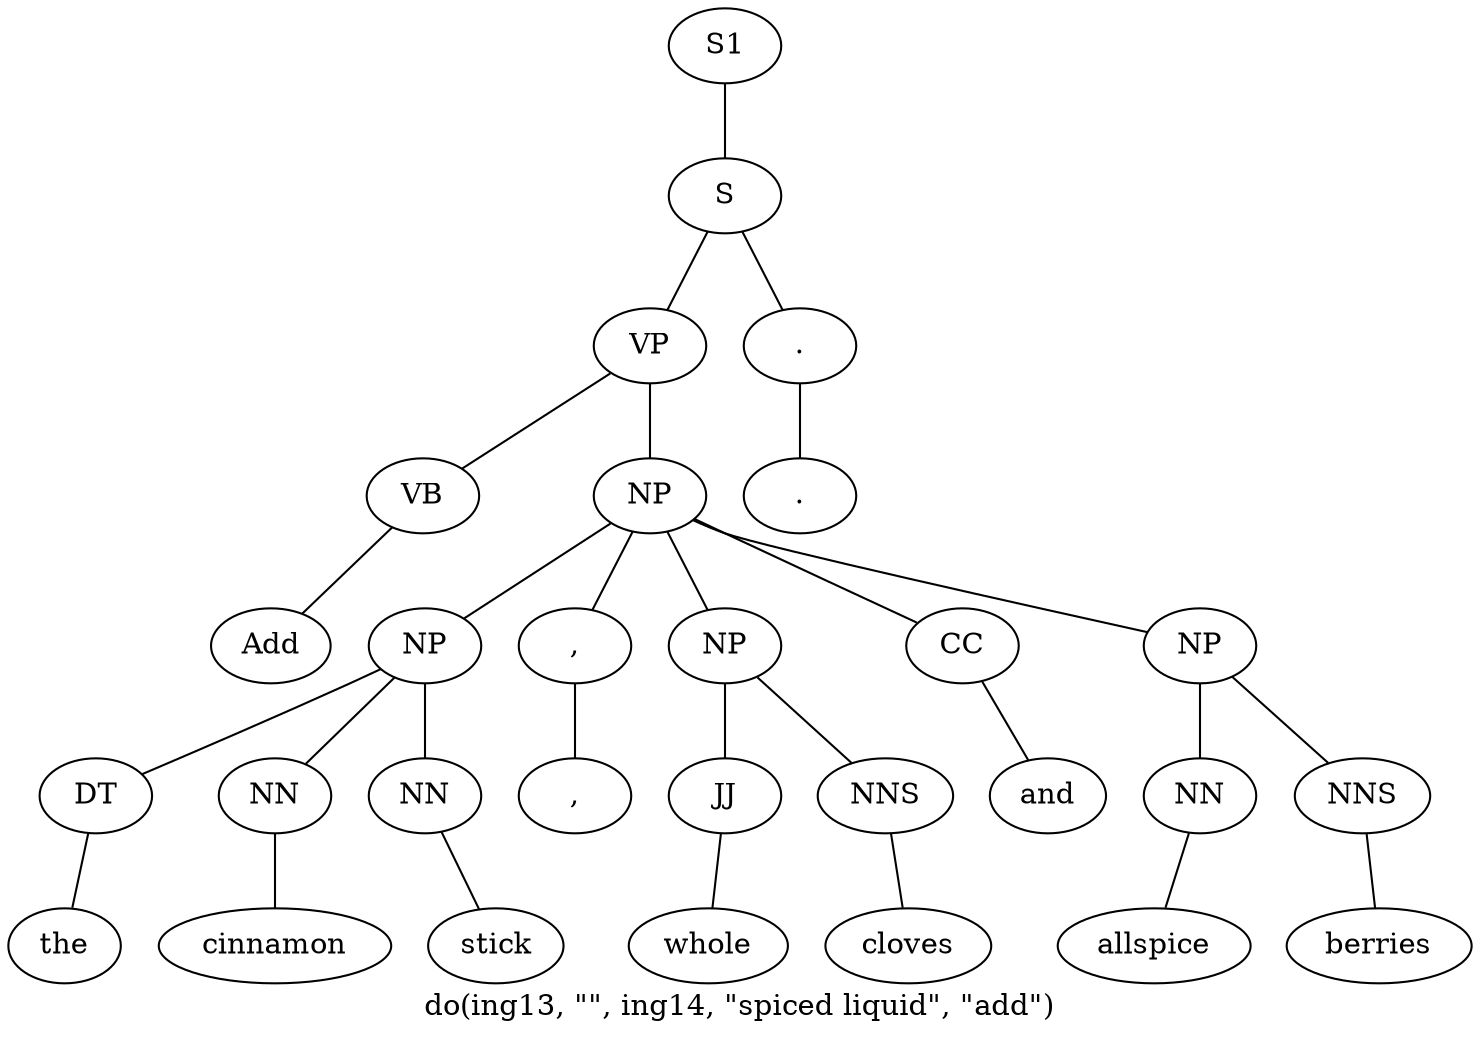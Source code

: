 graph SyntaxGraph {
	label = "do(ing13, \"\", ing14, \"spiced liquid\", \"add\")";
	Node0 [label="S1"];
	Node1 [label="S"];
	Node2 [label="VP"];
	Node3 [label="VB"];
	Node4 [label="Add"];
	Node5 [label="NP"];
	Node6 [label="NP"];
	Node7 [label="DT"];
	Node8 [label="the"];
	Node9 [label="NN"];
	Node10 [label="cinnamon"];
	Node11 [label="NN"];
	Node12 [label="stick"];
	Node13 [label=","];
	Node14 [label=","];
	Node15 [label="NP"];
	Node16 [label="JJ"];
	Node17 [label="whole"];
	Node18 [label="NNS"];
	Node19 [label="cloves"];
	Node20 [label="CC"];
	Node21 [label="and"];
	Node22 [label="NP"];
	Node23 [label="NN"];
	Node24 [label="allspice"];
	Node25 [label="NNS"];
	Node26 [label="berries"];
	Node27 [label="."];
	Node28 [label="."];

	Node0 -- Node1;
	Node1 -- Node2;
	Node1 -- Node27;
	Node2 -- Node3;
	Node2 -- Node5;
	Node3 -- Node4;
	Node5 -- Node6;
	Node5 -- Node13;
	Node5 -- Node15;
	Node5 -- Node20;
	Node5 -- Node22;
	Node6 -- Node7;
	Node6 -- Node9;
	Node6 -- Node11;
	Node7 -- Node8;
	Node9 -- Node10;
	Node11 -- Node12;
	Node13 -- Node14;
	Node15 -- Node16;
	Node15 -- Node18;
	Node16 -- Node17;
	Node18 -- Node19;
	Node20 -- Node21;
	Node22 -- Node23;
	Node22 -- Node25;
	Node23 -- Node24;
	Node25 -- Node26;
	Node27 -- Node28;
}